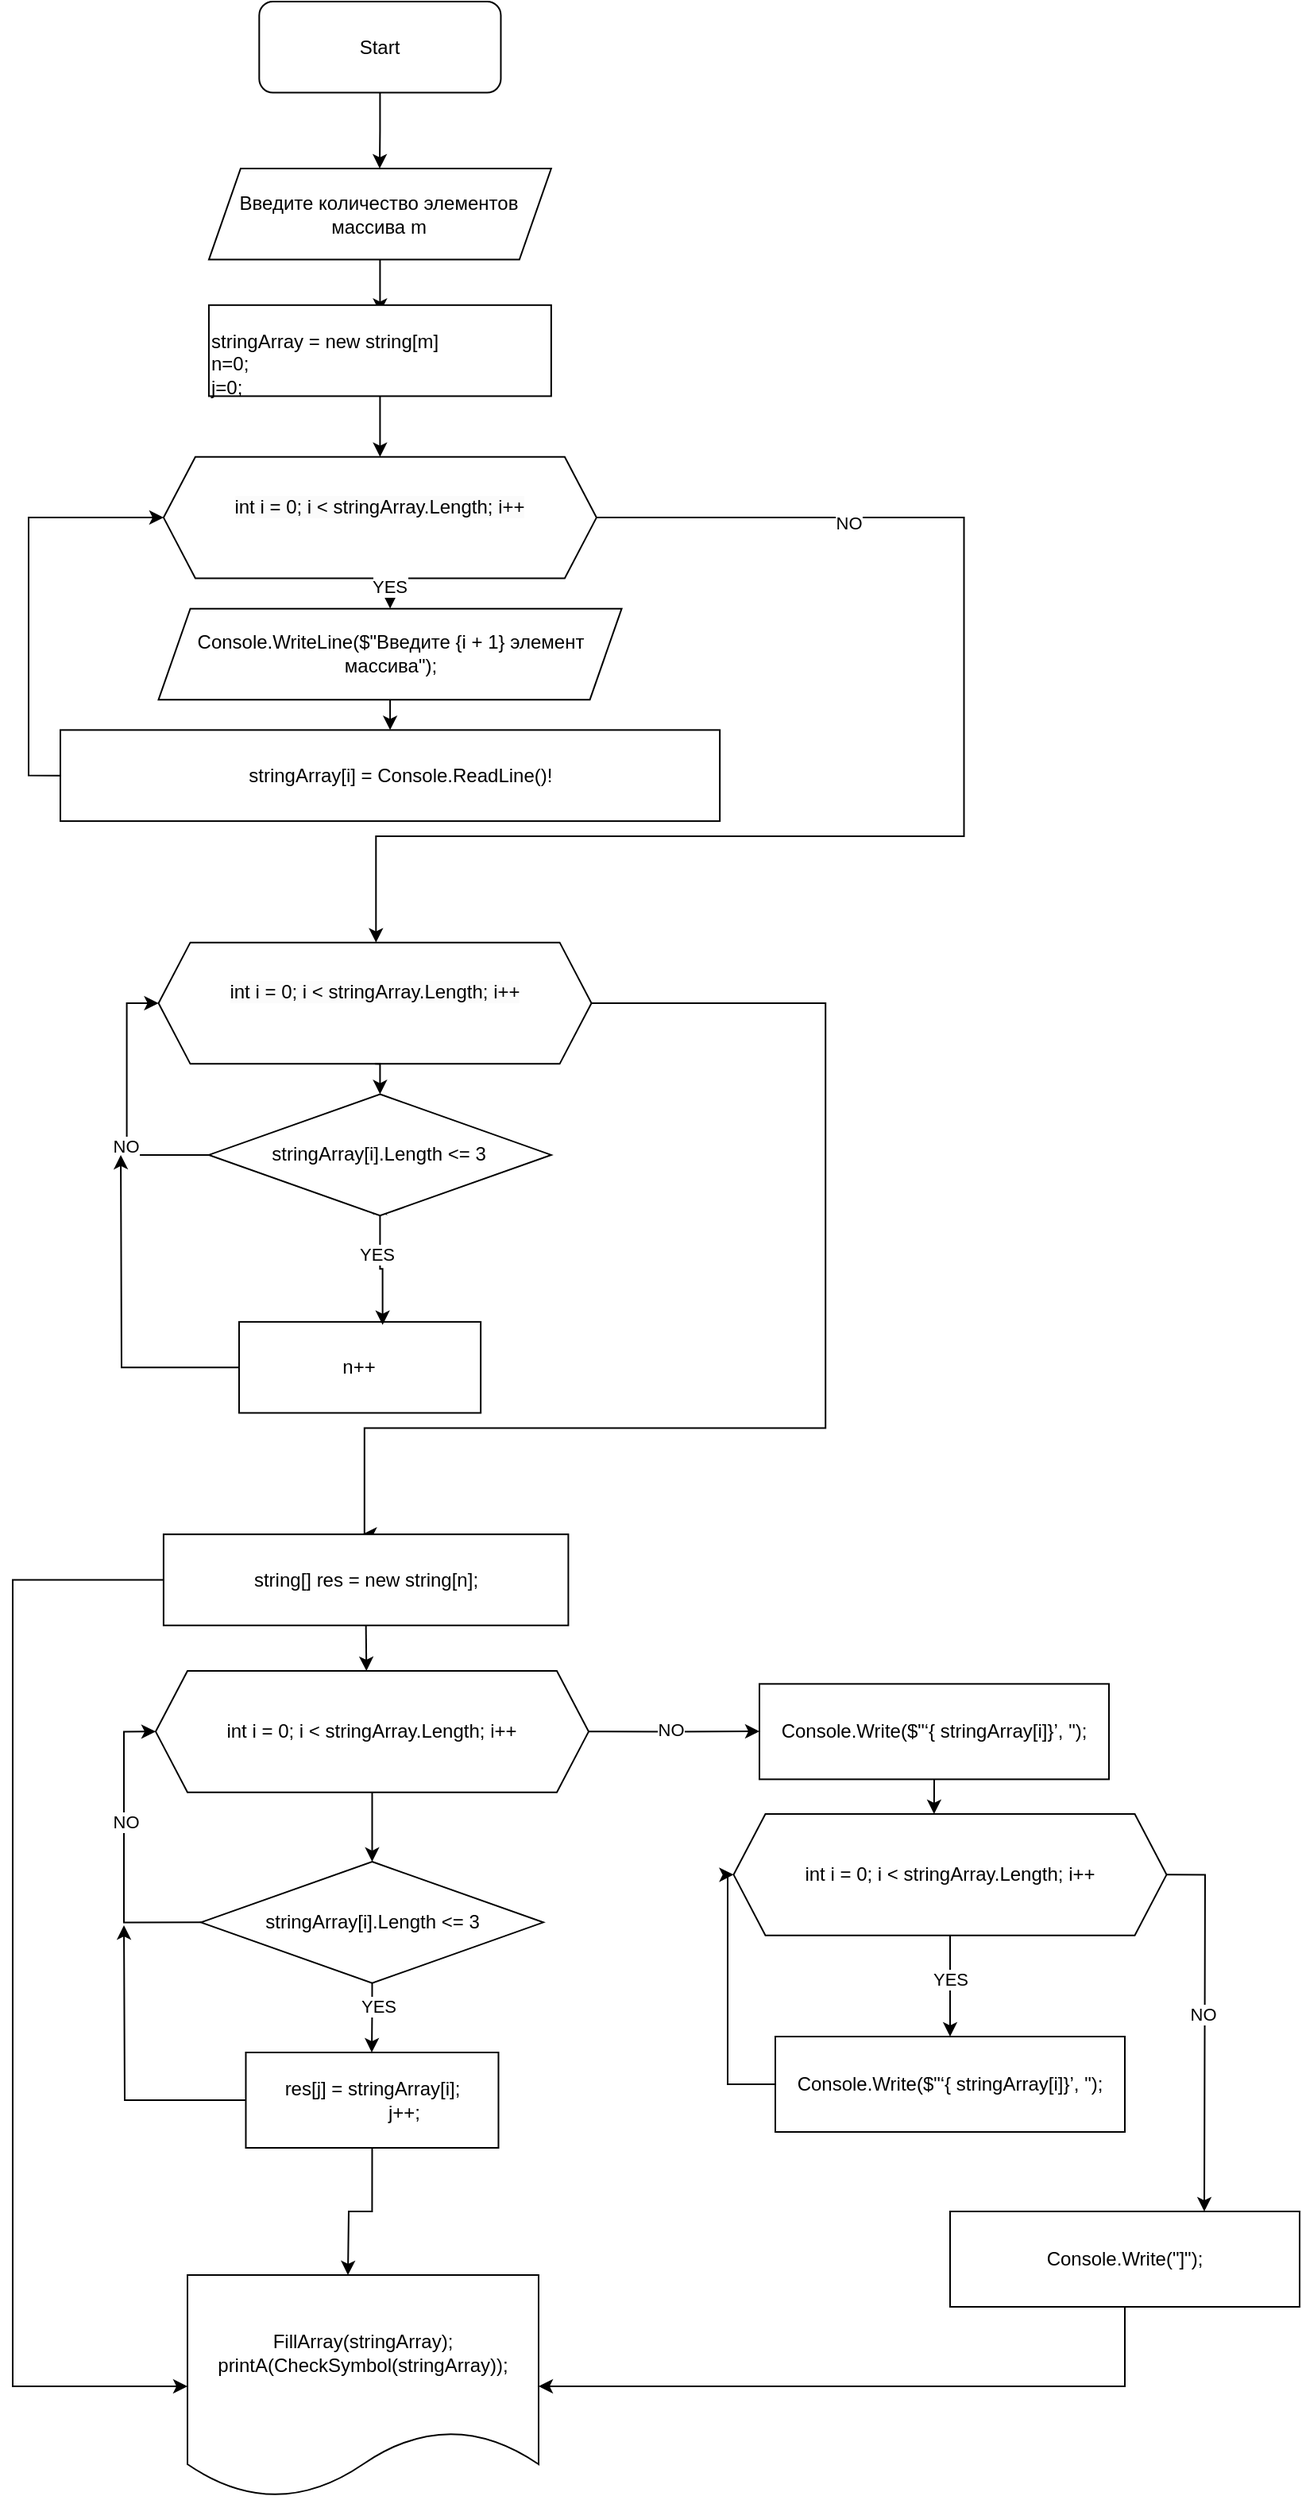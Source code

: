 <mxfile version="22.1.17" type="device">
  <diagram name="Страница — 1" id="9mrpo1vuS5dNRhbZJCo9">
    <mxGraphModel dx="2894" dy="1633" grid="1" gridSize="10" guides="1" tooltips="1" connect="1" arrows="1" fold="1" page="1" pageScale="1" pageWidth="827" pageHeight="1169" math="0" shadow="0">
      <root>
        <mxCell id="0" />
        <mxCell id="1" parent="0" />
        <mxCell id="-Fdvg8lzUTACrU-Kgwy9-67" value="" style="group" vertex="1" connectable="0" parent="1">
          <mxGeometry x="420" y="70" width="568.75" height="1050" as="geometry" />
        </mxCell>
        <mxCell id="-Fdvg8lzUTACrU-Kgwy9-3" style="edgeStyle=orthogonalEdgeStyle;rounded=0;orthogonalLoop=1;jettySize=auto;html=1;exitX=0.5;exitY=1;exitDx=0;exitDy=0;" edge="1" parent="-Fdvg8lzUTACrU-Kgwy9-67" source="-Fdvg8lzUTACrU-Kgwy9-2">
          <mxGeometry relative="1" as="geometry">
            <mxPoint x="200.978" y="105" as="targetPoint" />
          </mxGeometry>
        </mxCell>
        <mxCell id="-Fdvg8lzUTACrU-Kgwy9-2" value="Start" style="rounded=1;whiteSpace=wrap;html=1;" vertex="1" parent="-Fdvg8lzUTACrU-Kgwy9-67">
          <mxGeometry x="125.157" width="152.089" height="57.273" as="geometry" />
        </mxCell>
        <mxCell id="-Fdvg8lzUTACrU-Kgwy9-5" style="edgeStyle=orthogonalEdgeStyle;rounded=0;orthogonalLoop=1;jettySize=auto;html=1;exitX=0.5;exitY=1;exitDx=0;exitDy=0;" edge="1" parent="-Fdvg8lzUTACrU-Kgwy9-67" source="-Fdvg8lzUTACrU-Kgwy9-4">
          <mxGeometry relative="1" as="geometry">
            <mxPoint x="201.201" y="195.682" as="targetPoint" />
          </mxGeometry>
        </mxCell>
        <mxCell id="-Fdvg8lzUTACrU-Kgwy9-4" value="Введите количество элементов массива m" style="shape=parallelogram;perimeter=parallelogramPerimeter;whiteSpace=wrap;html=1;fixedSize=1;" vertex="1" parent="-Fdvg8lzUTACrU-Kgwy9-67">
          <mxGeometry x="93.471" y="105" width="215.46" height="57.273" as="geometry" />
        </mxCell>
        <mxCell id="-Fdvg8lzUTACrU-Kgwy9-6" value="" style="rounded=0;whiteSpace=wrap;html=1;" vertex="1" parent="-Fdvg8lzUTACrU-Kgwy9-67">
          <mxGeometry x="93.471" y="190.909" width="215.46" height="57.273" as="geometry" />
        </mxCell>
        <mxCell id="-Fdvg8lzUTACrU-Kgwy9-7" value="stringArray&amp;nbsp;=&amp;nbsp;new&amp;nbsp;string[m]&lt;br&gt;n=0;&lt;br&gt;j=0;&lt;br&gt;" style="text;whiteSpace=wrap;html=1;" vertex="1" parent="-Fdvg8lzUTACrU-Kgwy9-67">
          <mxGeometry x="93.471" y="200.455" width="304.178" height="38.182" as="geometry" />
        </mxCell>
        <mxCell id="-Fdvg8lzUTACrU-Kgwy9-11" value="&amp;nbsp; &amp;nbsp; stringArray[i] = Console.ReadLine()!" style="rounded=0;whiteSpace=wrap;html=1;" vertex="1" parent="-Fdvg8lzUTACrU-Kgwy9-67">
          <mxGeometry y="458.182" width="415.077" height="57.273" as="geometry" />
        </mxCell>
        <mxCell id="-Fdvg8lzUTACrU-Kgwy9-24" value="&#xa;&lt;span style=&quot;color: rgb(0, 0, 0); font-family: Helvetica; font-size: 12px; font-style: normal; font-variant-ligatures: normal; font-variant-caps: normal; font-weight: 400; letter-spacing: normal; orphans: 2; text-align: center; text-indent: 0px; text-transform: none; widows: 2; word-spacing: 0px; -webkit-text-stroke-width: 0px; background-color: rgb(251, 251, 251); text-decoration-thickness: initial; text-decoration-style: initial; text-decoration-color: initial; float: none; display: inline !important;&quot;&gt;int i = 0; i &amp;lt; stringArray.Length; i++&lt;/span&gt;&#xa;&#xa;" style="shape=hexagon;perimeter=hexagonPerimeter2;whiteSpace=wrap;html=1;fixedSize=1;" vertex="1" parent="-Fdvg8lzUTACrU-Kgwy9-67">
          <mxGeometry x="64.955" y="286.364" width="272.493" height="76.364" as="geometry" />
        </mxCell>
        <mxCell id="-Fdvg8lzUTACrU-Kgwy9-34" style="edgeStyle=orthogonalEdgeStyle;rounded=0;orthogonalLoop=1;jettySize=auto;html=1;exitX=0.5;exitY=1;exitDx=0;exitDy=0;entryX=0.5;entryY=0;entryDx=0;entryDy=0;" edge="1" parent="-Fdvg8lzUTACrU-Kgwy9-67" source="-Fdvg8lzUTACrU-Kgwy9-6" target="-Fdvg8lzUTACrU-Kgwy9-24">
          <mxGeometry relative="1" as="geometry" />
        </mxCell>
        <mxCell id="-Fdvg8lzUTACrU-Kgwy9-36" style="edgeStyle=orthogonalEdgeStyle;rounded=0;orthogonalLoop=1;jettySize=auto;html=1;exitX=0;exitY=0.5;exitDx=0;exitDy=0;entryX=0;entryY=0.5;entryDx=0;entryDy=0;" edge="1" parent="-Fdvg8lzUTACrU-Kgwy9-67" source="-Fdvg8lzUTACrU-Kgwy9-11" target="-Fdvg8lzUTACrU-Kgwy9-24">
          <mxGeometry relative="1" as="geometry" />
        </mxCell>
        <mxCell id="-Fdvg8lzUTACrU-Kgwy9-64" style="edgeStyle=orthogonalEdgeStyle;rounded=0;orthogonalLoop=1;jettySize=auto;html=1;exitX=1;exitY=0.5;exitDx=0;exitDy=0;" edge="1" parent="-Fdvg8lzUTACrU-Kgwy9-67" source="-Fdvg8lzUTACrU-Kgwy9-40">
          <mxGeometry relative="1" as="geometry">
            <mxPoint x="190.111" y="964.091" as="targetPoint" />
            <Array as="points">
              <mxPoint x="481.616" y="630" />
              <mxPoint x="481.616" y="897.273" />
              <mxPoint x="191.379" y="897.273" />
            </Array>
          </mxGeometry>
        </mxCell>
        <mxCell id="-Fdvg8lzUTACrU-Kgwy9-40" value="&#xa;&lt;span style=&quot;color: rgb(0, 0, 0); font-family: Helvetica; font-size: 12px; font-style: normal; font-variant-ligatures: normal; font-variant-caps: normal; font-weight: 400; letter-spacing: normal; orphans: 2; text-align: center; text-indent: 0px; text-transform: none; widows: 2; word-spacing: 0px; -webkit-text-stroke-width: 0px; background-color: rgb(251, 251, 251); text-decoration-thickness: initial; text-decoration-style: initial; text-decoration-color: initial; float: none; display: inline !important;&quot;&gt;int i = 0; i &amp;lt; stringArray.Length; i++&lt;/span&gt;&#xa;&#xa;" style="shape=hexagon;perimeter=hexagonPerimeter2;whiteSpace=wrap;html=1;fixedSize=1;" vertex="1" parent="-Fdvg8lzUTACrU-Kgwy9-67">
          <mxGeometry x="61.786" y="591.818" width="272.493" height="76.364" as="geometry" />
        </mxCell>
        <mxCell id="-Fdvg8lzUTACrU-Kgwy9-57" style="edgeStyle=orthogonalEdgeStyle;rounded=0;orthogonalLoop=1;jettySize=auto;html=1;exitX=1;exitY=0.5;exitDx=0;exitDy=0;" edge="1" parent="-Fdvg8lzUTACrU-Kgwy9-67" source="-Fdvg8lzUTACrU-Kgwy9-24" target="-Fdvg8lzUTACrU-Kgwy9-40">
          <mxGeometry relative="1" as="geometry">
            <Array as="points">
              <mxPoint x="568.75" y="324.545" />
              <mxPoint x="568.75" y="525" />
              <mxPoint x="198.666" y="525" />
            </Array>
          </mxGeometry>
        </mxCell>
        <mxCell id="-Fdvg8lzUTACrU-Kgwy9-59" value="NO" style="edgeLabel;html=1;align=center;verticalAlign=middle;resizable=0;points=[];" vertex="1" connectable="0" parent="-Fdvg8lzUTACrU-Kgwy9-57">
          <mxGeometry x="-0.638" y="-3" relative="1" as="geometry">
            <mxPoint x="1" as="offset" />
          </mxGeometry>
        </mxCell>
        <mxCell id="-Fdvg8lzUTACrU-Kgwy9-45" style="edgeStyle=orthogonalEdgeStyle;rounded=0;orthogonalLoop=1;jettySize=auto;html=1;exitX=0.5;exitY=1;exitDx=0;exitDy=0;" edge="1" parent="-Fdvg8lzUTACrU-Kgwy9-67" source="-Fdvg8lzUTACrU-Kgwy9-43">
          <mxGeometry relative="1" as="geometry">
            <mxPoint x="201.624" y="754.091" as="targetPoint" />
          </mxGeometry>
        </mxCell>
        <mxCell id="-Fdvg8lzUTACrU-Kgwy9-50" style="edgeStyle=orthogonalEdgeStyle;rounded=0;orthogonalLoop=1;jettySize=auto;html=1;exitX=0;exitY=0.5;exitDx=0;exitDy=0;entryX=0;entryY=0.5;entryDx=0;entryDy=0;" edge="1" parent="-Fdvg8lzUTACrU-Kgwy9-67" source="-Fdvg8lzUTACrU-Kgwy9-43" target="-Fdvg8lzUTACrU-Kgwy9-40">
          <mxGeometry relative="1" as="geometry" />
        </mxCell>
        <mxCell id="-Fdvg8lzUTACrU-Kgwy9-52" value="NO" style="edgeLabel;html=1;align=center;verticalAlign=middle;resizable=0;points=[];" vertex="1" connectable="0" parent="-Fdvg8lzUTACrU-Kgwy9-50">
          <mxGeometry x="-0.31" y="1" relative="1" as="geometry">
            <mxPoint as="offset" />
          </mxGeometry>
        </mxCell>
        <mxCell id="-Fdvg8lzUTACrU-Kgwy9-43" value="stringArray[i].Length &lt;= 3" style="rhombus;whiteSpace=wrap;html=1;" vertex="1" parent="-Fdvg8lzUTACrU-Kgwy9-67">
          <mxGeometry x="93.471" y="687.273" width="215.46" height="76.364" as="geometry" />
        </mxCell>
        <mxCell id="-Fdvg8lzUTACrU-Kgwy9-61" style="edgeStyle=orthogonalEdgeStyle;rounded=0;orthogonalLoop=1;jettySize=auto;html=1;exitX=0.5;exitY=1;exitDx=0;exitDy=0;entryX=0.5;entryY=0;entryDx=0;entryDy=0;" edge="1" parent="-Fdvg8lzUTACrU-Kgwy9-67" source="-Fdvg8lzUTACrU-Kgwy9-40" target="-Fdvg8lzUTACrU-Kgwy9-43">
          <mxGeometry relative="1" as="geometry" />
        </mxCell>
        <mxCell id="-Fdvg8lzUTACrU-Kgwy9-60" style="edgeStyle=orthogonalEdgeStyle;rounded=0;orthogonalLoop=1;jettySize=auto;html=1;exitX=0;exitY=0.5;exitDx=0;exitDy=0;" edge="1" parent="-Fdvg8lzUTACrU-Kgwy9-67" source="-Fdvg8lzUTACrU-Kgwy9-46">
          <mxGeometry relative="1" as="geometry">
            <mxPoint x="38.022" y="725.455" as="targetPoint" />
          </mxGeometry>
        </mxCell>
        <mxCell id="-Fdvg8lzUTACrU-Kgwy9-46" value="n++" style="rounded=0;whiteSpace=wrap;html=1;" vertex="1" parent="-Fdvg8lzUTACrU-Kgwy9-67">
          <mxGeometry x="112.483" y="830.455" width="152.089" height="57.273" as="geometry" />
        </mxCell>
        <mxCell id="-Fdvg8lzUTACrU-Kgwy9-56" style="edgeStyle=orthogonalEdgeStyle;rounded=0;orthogonalLoop=1;jettySize=auto;html=1;exitX=0.5;exitY=1;exitDx=0;exitDy=0;entryX=0.5;entryY=0;entryDx=0;entryDy=0;" edge="1" parent="-Fdvg8lzUTACrU-Kgwy9-67" source="-Fdvg8lzUTACrU-Kgwy9-53" target="-Fdvg8lzUTACrU-Kgwy9-11">
          <mxGeometry relative="1" as="geometry" />
        </mxCell>
        <mxCell id="-Fdvg8lzUTACrU-Kgwy9-53" value="Console.WriteLine($&quot;Введите {i + 1} элемент массива&quot;);" style="shape=parallelogram;perimeter=parallelogramPerimeter;whiteSpace=wrap;html=1;fixedSize=1;" vertex="1" parent="-Fdvg8lzUTACrU-Kgwy9-67">
          <mxGeometry x="61.786" y="381.818" width="291.504" height="57.273" as="geometry" />
        </mxCell>
        <mxCell id="-Fdvg8lzUTACrU-Kgwy9-55" style="edgeStyle=orthogonalEdgeStyle;rounded=0;orthogonalLoop=1;jettySize=auto;html=1;exitX=0.5;exitY=1;exitDx=0;exitDy=0;entryX=0.5;entryY=0;entryDx=0;entryDy=0;" edge="1" parent="-Fdvg8lzUTACrU-Kgwy9-67" source="-Fdvg8lzUTACrU-Kgwy9-24" target="-Fdvg8lzUTACrU-Kgwy9-53">
          <mxGeometry relative="1" as="geometry" />
        </mxCell>
        <mxCell id="-Fdvg8lzUTACrU-Kgwy9-58" value="YES" style="edgeLabel;html=1;align=center;verticalAlign=middle;resizable=0;points=[];" vertex="1" connectable="0" parent="-Fdvg8lzUTACrU-Kgwy9-55">
          <mxGeometry x="-0.12" y="-1" relative="1" as="geometry">
            <mxPoint as="offset" />
          </mxGeometry>
        </mxCell>
        <mxCell id="-Fdvg8lzUTACrU-Kgwy9-62" style="edgeStyle=orthogonalEdgeStyle;rounded=0;orthogonalLoop=1;jettySize=auto;html=1;exitX=0.5;exitY=1;exitDx=0;exitDy=0;entryX=0.594;entryY=0.033;entryDx=0;entryDy=0;entryPerimeter=0;" edge="1" parent="-Fdvg8lzUTACrU-Kgwy9-67" source="-Fdvg8lzUTACrU-Kgwy9-43" target="-Fdvg8lzUTACrU-Kgwy9-46">
          <mxGeometry relative="1" as="geometry" />
        </mxCell>
        <mxCell id="-Fdvg8lzUTACrU-Kgwy9-63" value="YES" style="edgeLabel;html=1;align=center;verticalAlign=middle;resizable=0;points=[];" vertex="1" connectable="0" parent="-Fdvg8lzUTACrU-Kgwy9-62">
          <mxGeometry x="-0.317" y="-2" relative="1" as="geometry">
            <mxPoint as="offset" />
          </mxGeometry>
        </mxCell>
        <mxCell id="-Fdvg8lzUTACrU-Kgwy9-66" style="edgeStyle=orthogonalEdgeStyle;rounded=0;orthogonalLoop=1;jettySize=auto;html=1;exitX=0.5;exitY=1;exitDx=0;exitDy=0;" edge="1" parent="-Fdvg8lzUTACrU-Kgwy9-67" source="-Fdvg8lzUTACrU-Kgwy9-65">
          <mxGeometry relative="1" as="geometry">
            <mxPoint x="192.646" y="1050" as="targetPoint" />
          </mxGeometry>
        </mxCell>
        <mxCell id="-Fdvg8lzUTACrU-Kgwy9-65" value="string[] res = new string[n];" style="rounded=0;whiteSpace=wrap;html=1;" vertex="1" parent="-Fdvg8lzUTACrU-Kgwy9-67">
          <mxGeometry x="64.955" y="964.091" width="254.749" height="57.273" as="geometry" />
        </mxCell>
        <mxCell id="-Fdvg8lzUTACrU-Kgwy9-70" style="edgeStyle=orthogonalEdgeStyle;rounded=0;orthogonalLoop=1;jettySize=auto;html=1;exitX=0.5;exitY=1;exitDx=0;exitDy=0;entryX=0.5;entryY=0;entryDx=0;entryDy=0;" edge="1" parent="1" source="-Fdvg8lzUTACrU-Kgwy9-68" target="-Fdvg8lzUTACrU-Kgwy9-69">
          <mxGeometry relative="1" as="geometry" />
        </mxCell>
        <mxCell id="-Fdvg8lzUTACrU-Kgwy9-82" style="edgeStyle=orthogonalEdgeStyle;rounded=0;orthogonalLoop=1;jettySize=auto;html=1;exitX=1;exitY=0.5;exitDx=0;exitDy=0;" edge="1" parent="1" source="-Fdvg8lzUTACrU-Kgwy9-68">
          <mxGeometry relative="1" as="geometry">
            <mxPoint x="860" y="1158" as="targetPoint" />
          </mxGeometry>
        </mxCell>
        <mxCell id="-Fdvg8lzUTACrU-Kgwy9-83" value="NO" style="edgeLabel;html=1;align=center;verticalAlign=middle;resizable=0;points=[];" vertex="1" connectable="0" parent="-Fdvg8lzUTACrU-Kgwy9-82">
          <mxGeometry x="-0.044" y="1" relative="1" as="geometry">
            <mxPoint as="offset" />
          </mxGeometry>
        </mxCell>
        <mxCell id="-Fdvg8lzUTACrU-Kgwy9-68" value="int i = 0; i &lt; stringArray.Length; i++" style="shape=hexagon;perimeter=hexagonPerimeter2;whiteSpace=wrap;html=1;fixedSize=1;" vertex="1" parent="1">
          <mxGeometry x="479.996" y="1119.998" width="272.493" height="76.364" as="geometry" />
        </mxCell>
        <mxCell id="-Fdvg8lzUTACrU-Kgwy9-71" style="edgeStyle=orthogonalEdgeStyle;rounded=0;orthogonalLoop=1;jettySize=auto;html=1;exitX=0.5;exitY=1;exitDx=0;exitDy=0;" edge="1" parent="1" source="-Fdvg8lzUTACrU-Kgwy9-69">
          <mxGeometry relative="1" as="geometry">
            <mxPoint x="616" y="1360" as="targetPoint" />
          </mxGeometry>
        </mxCell>
        <mxCell id="-Fdvg8lzUTACrU-Kgwy9-74" value="YES" style="edgeLabel;html=1;align=center;verticalAlign=middle;resizable=0;points=[];" vertex="1" connectable="0" parent="-Fdvg8lzUTACrU-Kgwy9-71">
          <mxGeometry x="-0.334" y="4" relative="1" as="geometry">
            <mxPoint as="offset" />
          </mxGeometry>
        </mxCell>
        <mxCell id="-Fdvg8lzUTACrU-Kgwy9-75" style="edgeStyle=orthogonalEdgeStyle;rounded=0;orthogonalLoop=1;jettySize=auto;html=1;exitX=0;exitY=0.5;exitDx=0;exitDy=0;entryX=0;entryY=0.5;entryDx=0;entryDy=0;" edge="1" parent="1" source="-Fdvg8lzUTACrU-Kgwy9-69" target="-Fdvg8lzUTACrU-Kgwy9-68">
          <mxGeometry relative="1" as="geometry" />
        </mxCell>
        <mxCell id="-Fdvg8lzUTACrU-Kgwy9-77" value="NO" style="edgeLabel;html=1;align=center;verticalAlign=middle;resizable=0;points=[];" vertex="1" connectable="0" parent="-Fdvg8lzUTACrU-Kgwy9-75">
          <mxGeometry x="0.185" y="-1" relative="1" as="geometry">
            <mxPoint as="offset" />
          </mxGeometry>
        </mxCell>
        <mxCell id="-Fdvg8lzUTACrU-Kgwy9-69" value="stringArray[i].Length &lt;= 3" style="rhombus;whiteSpace=wrap;html=1;" vertex="1" parent="1">
          <mxGeometry x="508.511" y="1240.003" width="215.46" height="76.364" as="geometry" />
        </mxCell>
        <mxCell id="-Fdvg8lzUTACrU-Kgwy9-76" style="edgeStyle=orthogonalEdgeStyle;rounded=0;orthogonalLoop=1;jettySize=auto;html=1;exitX=0;exitY=0.5;exitDx=0;exitDy=0;" edge="1" parent="1" source="-Fdvg8lzUTACrU-Kgwy9-72">
          <mxGeometry relative="1" as="geometry">
            <mxPoint x="460" y="1280" as="targetPoint" />
          </mxGeometry>
        </mxCell>
        <mxCell id="-Fdvg8lzUTACrU-Kgwy9-72" value="res[j] = stringArray[i];&#xa;            j++;" style="rounded=0;whiteSpace=wrap;html=1;" vertex="1" parent="1">
          <mxGeometry x="536.74" y="1360" width="159" height="60" as="geometry" />
        </mxCell>
        <mxCell id="-Fdvg8lzUTACrU-Kgwy9-78" value="FillArray(stringArray);&#xa;printA(CheckSymbol(stringArray));" style="shape=document;whiteSpace=wrap;html=1;boundedLbl=1;" vertex="1" parent="1">
          <mxGeometry x="500" y="1500" width="221" height="140" as="geometry" />
        </mxCell>
        <mxCell id="-Fdvg8lzUTACrU-Kgwy9-80" style="edgeStyle=orthogonalEdgeStyle;rounded=0;orthogonalLoop=1;jettySize=auto;html=1;exitX=0.5;exitY=1;exitDx=0;exitDy=0;" edge="1" parent="1" source="-Fdvg8lzUTACrU-Kgwy9-72">
          <mxGeometry relative="1" as="geometry">
            <mxPoint x="601" y="1500" as="targetPoint" />
          </mxGeometry>
        </mxCell>
        <mxCell id="-Fdvg8lzUTACrU-Kgwy9-81" style="edgeStyle=orthogonalEdgeStyle;rounded=0;orthogonalLoop=1;jettySize=auto;html=1;exitX=0;exitY=0.5;exitDx=0;exitDy=0;entryX=0;entryY=0.5;entryDx=0;entryDy=0;" edge="1" parent="1" source="-Fdvg8lzUTACrU-Kgwy9-65" target="-Fdvg8lzUTACrU-Kgwy9-78">
          <mxGeometry relative="1" as="geometry">
            <Array as="points">
              <mxPoint x="390" y="1063" />
              <mxPoint x="390" y="1570" />
            </Array>
          </mxGeometry>
        </mxCell>
        <mxCell id="-Fdvg8lzUTACrU-Kgwy9-92" style="edgeStyle=orthogonalEdgeStyle;rounded=0;orthogonalLoop=1;jettySize=auto;html=1;exitX=1;exitY=0.5;exitDx=0;exitDy=0;" edge="1" parent="1" source="-Fdvg8lzUTACrU-Kgwy9-84">
          <mxGeometry relative="1" as="geometry">
            <mxPoint x="1140" y="1460" as="targetPoint" />
          </mxGeometry>
        </mxCell>
        <mxCell id="-Fdvg8lzUTACrU-Kgwy9-93" value="NO" style="edgeLabel;html=1;align=center;verticalAlign=middle;resizable=0;points=[];" vertex="1" connectable="0" parent="-Fdvg8lzUTACrU-Kgwy9-92">
          <mxGeometry x="-0.051" y="-2" relative="1" as="geometry">
            <mxPoint as="offset" />
          </mxGeometry>
        </mxCell>
        <mxCell id="-Fdvg8lzUTACrU-Kgwy9-84" value="int i = 0; i &lt; stringArray.Length; i++" style="shape=hexagon;perimeter=hexagonPerimeter2;whiteSpace=wrap;html=1;fixedSize=1;" vertex="1" parent="1">
          <mxGeometry x="843.756" y="1209.998" width="272.493" height="76.364" as="geometry" />
        </mxCell>
        <mxCell id="-Fdvg8lzUTACrU-Kgwy9-87" value="" style="edgeStyle=orthogonalEdgeStyle;rounded=0;orthogonalLoop=1;jettySize=auto;html=1;exitX=0.5;exitY=1;exitDx=0;exitDy=0;" edge="1" parent="1" source="-Fdvg8lzUTACrU-Kgwy9-84" target="-Fdvg8lzUTACrU-Kgwy9-86">
          <mxGeometry relative="1" as="geometry">
            <mxPoint x="996" y="1290" as="targetPoint" />
            <mxPoint x="996" y="1196" as="sourcePoint" />
          </mxGeometry>
        </mxCell>
        <mxCell id="-Fdvg8lzUTACrU-Kgwy9-88" value="YES" style="edgeLabel;html=1;align=center;verticalAlign=middle;resizable=0;points=[];" vertex="1" connectable="0" parent="-Fdvg8lzUTACrU-Kgwy9-87">
          <mxGeometry x="-0.13" relative="1" as="geometry">
            <mxPoint as="offset" />
          </mxGeometry>
        </mxCell>
        <mxCell id="-Fdvg8lzUTACrU-Kgwy9-89" style="edgeStyle=orthogonalEdgeStyle;rounded=0;orthogonalLoop=1;jettySize=auto;html=1;exitX=0;exitY=0.5;exitDx=0;exitDy=0;entryX=0;entryY=0.5;entryDx=0;entryDy=0;" edge="1" parent="1" source="-Fdvg8lzUTACrU-Kgwy9-86" target="-Fdvg8lzUTACrU-Kgwy9-84">
          <mxGeometry relative="1" as="geometry">
            <Array as="points">
              <mxPoint x="840" y="1380" />
              <mxPoint x="840" y="1248" />
            </Array>
          </mxGeometry>
        </mxCell>
        <mxCell id="-Fdvg8lzUTACrU-Kgwy9-86" value="Console.Write($&quot;‘{ stringArray[i]}’, &quot;);" style="rounded=0;whiteSpace=wrap;html=1;" vertex="1" parent="1">
          <mxGeometry x="870" y="1350" width="220" height="60" as="geometry" />
        </mxCell>
        <mxCell id="-Fdvg8lzUTACrU-Kgwy9-90" value="Console.Write($&quot;‘{ stringArray[i]}’, &quot;);" style="rounded=0;whiteSpace=wrap;html=1;" vertex="1" parent="1">
          <mxGeometry x="860" y="1128.18" width="220" height="60" as="geometry" />
        </mxCell>
        <mxCell id="-Fdvg8lzUTACrU-Kgwy9-91" style="edgeStyle=orthogonalEdgeStyle;rounded=0;orthogonalLoop=1;jettySize=auto;html=1;exitX=0.5;exitY=1;exitDx=0;exitDy=0;entryX=0.463;entryY=0;entryDx=0;entryDy=0;entryPerimeter=0;" edge="1" parent="1" source="-Fdvg8lzUTACrU-Kgwy9-90" target="-Fdvg8lzUTACrU-Kgwy9-84">
          <mxGeometry relative="1" as="geometry">
            <Array as="points" />
          </mxGeometry>
        </mxCell>
        <mxCell id="-Fdvg8lzUTACrU-Kgwy9-95" style="edgeStyle=orthogonalEdgeStyle;rounded=0;orthogonalLoop=1;jettySize=auto;html=1;exitX=0.5;exitY=1;exitDx=0;exitDy=0;entryX=1;entryY=0.5;entryDx=0;entryDy=0;" edge="1" parent="1" source="-Fdvg8lzUTACrU-Kgwy9-94" target="-Fdvg8lzUTACrU-Kgwy9-78">
          <mxGeometry relative="1" as="geometry" />
        </mxCell>
        <mxCell id="-Fdvg8lzUTACrU-Kgwy9-94" value="Console.Write(&quot;]&quot;);" style="rounded=0;whiteSpace=wrap;html=1;" vertex="1" parent="1">
          <mxGeometry x="980" y="1460.0" width="220" height="60" as="geometry" />
        </mxCell>
      </root>
    </mxGraphModel>
  </diagram>
</mxfile>
